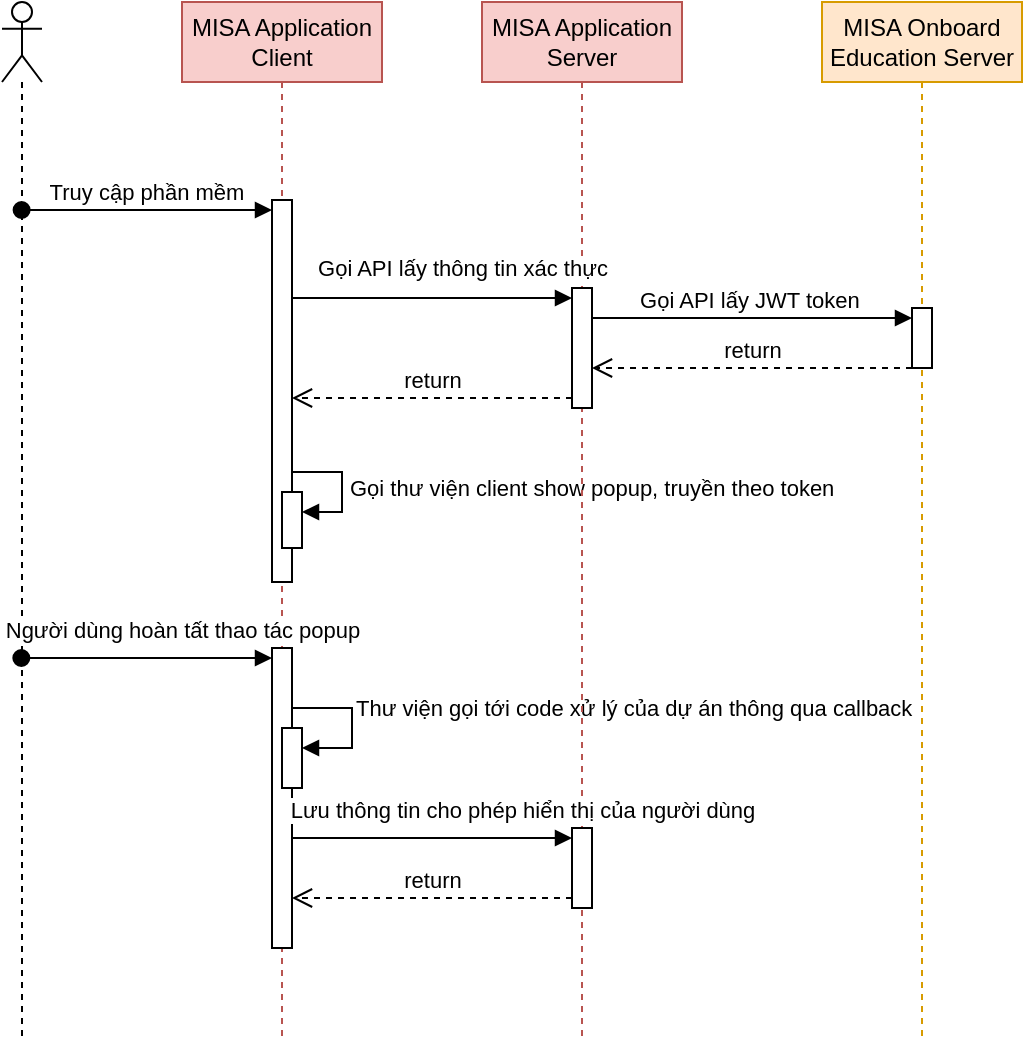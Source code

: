 <mxfile version="24.3.1" type="google" pages="7">
  <diagram id="x9kJtXKdXwtUCXEcqmHD" name="Page-2">
    <mxGraphModel dx="1195" dy="661" grid="1" gridSize="10" guides="1" tooltips="1" connect="1" arrows="1" fold="1" page="1" pageScale="1" pageWidth="1100" pageHeight="850" math="0" shadow="0">
      <root>
        <mxCell id="0" />
        <mxCell id="1" parent="0" />
        <mxCell id="JLV5MB_1Bd0-lvb7gUV_-2" value="" style="shape=umlLifeline;perimeter=lifelinePerimeter;whiteSpace=wrap;html=1;container=1;dropTarget=0;collapsible=0;recursiveResize=0;outlineConnect=0;portConstraint=eastwest;newEdgeStyle={&quot;curved&quot;:0,&quot;rounded&quot;:0};participant=umlActor;" parent="1" vertex="1">
          <mxGeometry x="30" y="40" width="20" height="520" as="geometry" />
        </mxCell>
        <mxCell id="JLV5MB_1Bd0-lvb7gUV_-3" value="MISA Onboard Education Server" style="shape=umlLifeline;perimeter=lifelinePerimeter;whiteSpace=wrap;html=1;container=1;dropTarget=0;collapsible=0;recursiveResize=0;outlineConnect=0;portConstraint=eastwest;newEdgeStyle={&quot;curved&quot;:0,&quot;rounded&quot;:0};fillColor=#ffe6cc;strokeColor=#d79b00;" parent="1" vertex="1">
          <mxGeometry x="440" y="40" width="100" height="520" as="geometry" />
        </mxCell>
        <mxCell id="JLV5MB_1Bd0-lvb7gUV_-13" value="" style="html=1;points=[[0,0,0,0,5],[0,1,0,0,-5],[1,0,0,0,5],[1,1,0,0,-5]];perimeter=orthogonalPerimeter;outlineConnect=0;targetShapes=umlLifeline;portConstraint=eastwest;newEdgeStyle={&quot;curved&quot;:0,&quot;rounded&quot;:0};" parent="JLV5MB_1Bd0-lvb7gUV_-3" vertex="1">
          <mxGeometry x="45" y="153" width="10" height="30" as="geometry" />
        </mxCell>
        <mxCell id="JLV5MB_1Bd0-lvb7gUV_-4" value="MISA Application Client" style="shape=umlLifeline;perimeter=lifelinePerimeter;whiteSpace=wrap;html=1;container=1;dropTarget=0;collapsible=0;recursiveResize=0;outlineConnect=0;portConstraint=eastwest;newEdgeStyle={&quot;curved&quot;:0,&quot;rounded&quot;:0};fillColor=#f8cecc;strokeColor=#b85450;" parent="1" vertex="1">
          <mxGeometry x="120" y="40" width="100" height="520" as="geometry" />
        </mxCell>
        <mxCell id="JLV5MB_1Bd0-lvb7gUV_-6" value="" style="html=1;points=[[0,0,0,0,5],[0,1,0,0,-5],[1,0,0,0,5],[1,1,0,0,-5]];perimeter=orthogonalPerimeter;outlineConnect=0;targetShapes=umlLifeline;portConstraint=eastwest;newEdgeStyle={&quot;curved&quot;:0,&quot;rounded&quot;:0};" parent="JLV5MB_1Bd0-lvb7gUV_-4" vertex="1">
          <mxGeometry x="45" y="99" width="10" height="191" as="geometry" />
        </mxCell>
        <mxCell id="Z1kwCYNKZRrMsURToInd-8" value="" style="html=1;points=[[0,0,0,0,5],[0,1,0,0,-5],[1,0,0,0,5],[1,1,0,0,-5]];perimeter=orthogonalPerimeter;outlineConnect=0;targetShapes=umlLifeline;portConstraint=eastwest;newEdgeStyle={&quot;curved&quot;:0,&quot;rounded&quot;:0};" parent="JLV5MB_1Bd0-lvb7gUV_-4" vertex="1">
          <mxGeometry x="50" y="245" width="10" height="28" as="geometry" />
        </mxCell>
        <mxCell id="Z1kwCYNKZRrMsURToInd-9" value="Gọi thư viện client show popup, truyền theo token&amp;nbsp;" style="html=1;align=left;spacingLeft=2;endArrow=block;rounded=0;edgeStyle=orthogonalEdgeStyle;curved=0;rounded=0;" parent="JLV5MB_1Bd0-lvb7gUV_-4" target="Z1kwCYNKZRrMsURToInd-8" edge="1">
          <mxGeometry relative="1" as="geometry">
            <mxPoint x="55" y="235.0" as="sourcePoint" />
            <Array as="points">
              <mxPoint x="80" y="235" />
              <mxPoint x="80" y="255" />
            </Array>
          </mxGeometry>
        </mxCell>
        <mxCell id="IJivtEon4_0dBNzwUoaQ-1" value="" style="html=1;points=[[0,0,0,0,5],[0,1,0,0,-5],[1,0,0,0,5],[1,1,0,0,-5]];perimeter=orthogonalPerimeter;outlineConnect=0;targetShapes=umlLifeline;portConstraint=eastwest;newEdgeStyle={&quot;curved&quot;:0,&quot;rounded&quot;:0};" parent="JLV5MB_1Bd0-lvb7gUV_-4" vertex="1">
          <mxGeometry x="45" y="323" width="10" height="150" as="geometry" />
        </mxCell>
        <mxCell id="GKNoWGSo45aI36miWevD-1" value="" style="html=1;points=[[0,0,0,0,5],[0,1,0,0,-5],[1,0,0,0,5],[1,1,0,0,-5]];perimeter=orthogonalPerimeter;outlineConnect=0;targetShapes=umlLifeline;portConstraint=eastwest;newEdgeStyle={&quot;curved&quot;:0,&quot;rounded&quot;:0};" parent="JLV5MB_1Bd0-lvb7gUV_-4" vertex="1">
          <mxGeometry x="50" y="363" width="10" height="30" as="geometry" />
        </mxCell>
        <mxCell id="GKNoWGSo45aI36miWevD-2" value="Thư viện gọi tới code xử lý của dự án thông qua callback" style="html=1;align=left;spacingLeft=2;endArrow=block;rounded=0;edgeStyle=orthogonalEdgeStyle;curved=0;rounded=0;" parent="JLV5MB_1Bd0-lvb7gUV_-4" target="GKNoWGSo45aI36miWevD-1" edge="1">
          <mxGeometry relative="1" as="geometry">
            <mxPoint x="55" y="333" as="sourcePoint" />
            <Array as="points">
              <mxPoint x="55" y="353" />
              <mxPoint x="85" y="353" />
              <mxPoint x="85" y="373" />
            </Array>
          </mxGeometry>
        </mxCell>
        <mxCell id="JLV5MB_1Bd0-lvb7gUV_-5" value="MISA Application&lt;div&gt;Server&lt;/div&gt;" style="shape=umlLifeline;perimeter=lifelinePerimeter;whiteSpace=wrap;html=1;container=1;dropTarget=0;collapsible=0;recursiveResize=0;outlineConnect=0;portConstraint=eastwest;newEdgeStyle={&quot;curved&quot;:0,&quot;rounded&quot;:0};fillColor=#f8cecc;strokeColor=#b85450;" parent="1" vertex="1">
          <mxGeometry x="270" y="40" width="100" height="520" as="geometry" />
        </mxCell>
        <mxCell id="JLV5MB_1Bd0-lvb7gUV_-8" value="" style="html=1;points=[[0,0,0,0,5],[0,1,0,0,-5],[1,0,0,0,5],[1,1,0,0,-5]];perimeter=orthogonalPerimeter;outlineConnect=0;targetShapes=umlLifeline;portConstraint=eastwest;newEdgeStyle={&quot;curved&quot;:0,&quot;rounded&quot;:0};" parent="JLV5MB_1Bd0-lvb7gUV_-5" vertex="1">
          <mxGeometry x="45" y="143" width="10" height="60" as="geometry" />
        </mxCell>
        <mxCell id="GKNoWGSo45aI36miWevD-3" value="" style="html=1;points=[[0,0,0,0,5],[0,1,0,0,-5],[1,0,0,0,5],[1,1,0,0,-5]];perimeter=orthogonalPerimeter;outlineConnect=0;targetShapes=umlLifeline;portConstraint=eastwest;newEdgeStyle={&quot;curved&quot;:0,&quot;rounded&quot;:0};" parent="JLV5MB_1Bd0-lvb7gUV_-5" vertex="1">
          <mxGeometry x="45" y="413" width="10" height="40" as="geometry" />
        </mxCell>
        <mxCell id="GKNoWGSo45aI36miWevD-4" value="Lưu thông tin cho phép hiển thị của người dùng" style="html=1;verticalAlign=bottom;endArrow=block;curved=0;rounded=0;entryX=0;entryY=0;entryDx=0;entryDy=5;" parent="JLV5MB_1Bd0-lvb7gUV_-5" target="GKNoWGSo45aI36miWevD-3" edge="1">
          <mxGeometry x="0.643" y="5" relative="1" as="geometry">
            <mxPoint x="-95" y="418" as="sourcePoint" />
            <mxPoint as="offset" />
          </mxGeometry>
        </mxCell>
        <mxCell id="GKNoWGSo45aI36miWevD-5" value="return" style="html=1;verticalAlign=bottom;endArrow=open;dashed=1;endSize=8;curved=0;rounded=0;exitX=0;exitY=1;exitDx=0;exitDy=-5;" parent="JLV5MB_1Bd0-lvb7gUV_-5" source="GKNoWGSo45aI36miWevD-3" edge="1">
          <mxGeometry relative="1" as="geometry">
            <mxPoint x="-95" y="448" as="targetPoint" />
          </mxGeometry>
        </mxCell>
        <mxCell id="JLV5MB_1Bd0-lvb7gUV_-7" value="Truy cập phần mềm" style="html=1;verticalAlign=bottom;startArrow=oval;endArrow=block;startSize=8;curved=0;rounded=0;entryX=0;entryY=0;entryDx=0;entryDy=5;" parent="1" target="JLV5MB_1Bd0-lvb7gUV_-6" edge="1">
          <mxGeometry relative="1" as="geometry">
            <mxPoint x="39.81" y="144.0" as="sourcePoint" />
          </mxGeometry>
        </mxCell>
        <mxCell id="JLV5MB_1Bd0-lvb7gUV_-9" value="Gọi API lấy thông tin xác thực" style="html=1;verticalAlign=bottom;endArrow=block;curved=0;rounded=0;entryX=0;entryY=0;entryDx=0;entryDy=5;" parent="1" target="JLV5MB_1Bd0-lvb7gUV_-8" edge="1">
          <mxGeometry x="0.214" y="6" relative="1" as="geometry">
            <mxPoint x="175" y="188" as="sourcePoint" />
            <mxPoint as="offset" />
          </mxGeometry>
        </mxCell>
        <mxCell id="JLV5MB_1Bd0-lvb7gUV_-15" value="return" style="html=1;verticalAlign=bottom;endArrow=open;dashed=1;endSize=8;curved=0;rounded=0;" parent="1" source="JLV5MB_1Bd0-lvb7gUV_-13" target="JLV5MB_1Bd0-lvb7gUV_-8" edge="1">
          <mxGeometry relative="1" as="geometry">
            <mxPoint x="395" y="268" as="targetPoint" />
            <Array as="points">
              <mxPoint x="390" y="223" />
            </Array>
          </mxGeometry>
        </mxCell>
        <mxCell id="JLV5MB_1Bd0-lvb7gUV_-10" value="return" style="html=1;verticalAlign=bottom;endArrow=open;dashed=1;endSize=8;curved=0;rounded=0;exitX=0;exitY=1;exitDx=0;exitDy=-5;" parent="1" source="JLV5MB_1Bd0-lvb7gUV_-8" edge="1">
          <mxGeometry relative="1" as="geometry">
            <mxPoint x="175" y="238" as="targetPoint" />
          </mxGeometry>
        </mxCell>
        <mxCell id="JLV5MB_1Bd0-lvb7gUV_-14" value="Gọi API lấy JWT token&amp;nbsp;" style="html=1;verticalAlign=bottom;endArrow=block;curved=0;rounded=0;entryX=0;entryY=0;entryDx=0;entryDy=5;" parent="1" source="JLV5MB_1Bd0-lvb7gUV_-8" target="JLV5MB_1Bd0-lvb7gUV_-13" edge="1">
          <mxGeometry relative="1" as="geometry">
            <mxPoint x="345" y="198" as="sourcePoint" />
          </mxGeometry>
        </mxCell>
        <mxCell id="IJivtEon4_0dBNzwUoaQ-2" value="Người dùng hoàn tất thao tác popup" style="html=1;verticalAlign=bottom;startArrow=oval;endArrow=block;startSize=8;curved=0;rounded=0;entryX=0;entryY=0;entryDx=0;entryDy=5;" parent="1" target="IJivtEon4_0dBNzwUoaQ-1" edge="1">
          <mxGeometry x="0.28" y="5" relative="1" as="geometry">
            <mxPoint x="39.667" y="368.0" as="sourcePoint" />
            <mxPoint as="offset" />
          </mxGeometry>
        </mxCell>
      </root>
    </mxGraphModel>
  </diagram>
  <diagram id="UiGvT8qpwtDBxa1pvIfX" name="Page-9">
    <mxGraphModel dx="1434" dy="793" grid="1" gridSize="10" guides="1" tooltips="1" connect="1" arrows="1" fold="1" page="1" pageScale="1" pageWidth="1100" pageHeight="850" math="0" shadow="0">
      <root>
        <mxCell id="0" />
        <mxCell id="1" parent="0" />
        <mxCell id="L3jYcdDt8ELKdJV2_WZA-1" value="" style="shape=umlLifeline;perimeter=lifelinePerimeter;whiteSpace=wrap;html=1;container=1;dropTarget=0;collapsible=0;recursiveResize=0;outlineConnect=0;portConstraint=eastwest;newEdgeStyle={&quot;curved&quot;:0,&quot;rounded&quot;:0};participant=umlActor;" parent="1" vertex="1">
          <mxGeometry x="84" y="40" width="20" height="640" as="geometry" />
        </mxCell>
        <mxCell id="L3jYcdDt8ELKdJV2_WZA-2" value="MISA Onboard Education Server" style="shape=umlLifeline;perimeter=lifelinePerimeter;whiteSpace=wrap;html=1;container=1;dropTarget=0;collapsible=0;recursiveResize=0;outlineConnect=0;portConstraint=eastwest;newEdgeStyle={&quot;curved&quot;:0,&quot;rounded&quot;:0};fillColor=#ffe6cc;strokeColor=#d79b00;" parent="1" vertex="1">
          <mxGeometry x="494" y="40" width="100" height="640" as="geometry" />
        </mxCell>
        <mxCell id="L3jYcdDt8ELKdJV2_WZA-3" value="" style="html=1;points=[[0,0,0,0,5],[0,1,0,0,-5],[1,0,0,0,5],[1,1,0,0,-5]];perimeter=orthogonalPerimeter;outlineConnect=0;targetShapes=umlLifeline;portConstraint=eastwest;newEdgeStyle={&quot;curved&quot;:0,&quot;rounded&quot;:0};" parent="L3jYcdDt8ELKdJV2_WZA-2" vertex="1">
          <mxGeometry x="45" y="273" width="10" height="30" as="geometry" />
        </mxCell>
        <mxCell id="L3jYcdDt8ELKdJV2_WZA-4" value="MISA Application Client" style="shape=umlLifeline;perimeter=lifelinePerimeter;whiteSpace=wrap;html=1;container=1;dropTarget=0;collapsible=0;recursiveResize=0;outlineConnect=0;portConstraint=eastwest;newEdgeStyle={&quot;curved&quot;:0,&quot;rounded&quot;:0};fillColor=#f8cecc;strokeColor=#b85450;" parent="1" vertex="1">
          <mxGeometry x="174" y="40" width="100" height="640" as="geometry" />
        </mxCell>
        <mxCell id="L3jYcdDt8ELKdJV2_WZA-5" value="" style="html=1;points=[[0,0,0,0,5],[0,1,0,0,-5],[1,0,0,0,5],[1,1,0,0,-5]];perimeter=orthogonalPerimeter;outlineConnect=0;targetShapes=umlLifeline;portConstraint=eastwest;newEdgeStyle={&quot;curved&quot;:0,&quot;rounded&quot;:0};" parent="L3jYcdDt8ELKdJV2_WZA-4" vertex="1">
          <mxGeometry x="45" y="99" width="10" height="311" as="geometry" />
        </mxCell>
        <mxCell id="L3jYcdDt8ELKdJV2_WZA-6" value="" style="html=1;points=[[0,0,0,0,5],[0,1,0,0,-5],[1,0,0,0,5],[1,1,0,0,-5]];perimeter=orthogonalPerimeter;outlineConnect=0;targetShapes=umlLifeline;portConstraint=eastwest;newEdgeStyle={&quot;curved&quot;:0,&quot;rounded&quot;:0};" parent="L3jYcdDt8ELKdJV2_WZA-4" vertex="1">
          <mxGeometry x="50" y="365" width="10" height="28" as="geometry" />
        </mxCell>
        <mxCell id="L3jYcdDt8ELKdJV2_WZA-7" value="Gọi thư viện client show popup, truyền theo token&amp;nbsp;" style="html=1;align=left;spacingLeft=2;endArrow=block;rounded=0;edgeStyle=orthogonalEdgeStyle;curved=0;rounded=0;" parent="L3jYcdDt8ELKdJV2_WZA-4" target="L3jYcdDt8ELKdJV2_WZA-6" edge="1">
          <mxGeometry relative="1" as="geometry">
            <mxPoint x="55" y="355.0" as="sourcePoint" />
            <Array as="points">
              <mxPoint x="80" y="355" />
              <mxPoint x="80" y="375" />
            </Array>
          </mxGeometry>
        </mxCell>
        <mxCell id="L3jYcdDt8ELKdJV2_WZA-8" value="" style="html=1;points=[[0,0,0,0,5],[0,1,0,0,-5],[1,0,0,0,5],[1,1,0,0,-5]];perimeter=orthogonalPerimeter;outlineConnect=0;targetShapes=umlLifeline;portConstraint=eastwest;newEdgeStyle={&quot;curved&quot;:0,&quot;rounded&quot;:0};" parent="L3jYcdDt8ELKdJV2_WZA-4" vertex="1">
          <mxGeometry x="45" y="450" width="10" height="150" as="geometry" />
        </mxCell>
        <mxCell id="L3jYcdDt8ELKdJV2_WZA-9" value="" style="html=1;points=[[0,0,0,0,5],[0,1,0,0,-5],[1,0,0,0,5],[1,1,0,0,-5]];perimeter=orthogonalPerimeter;outlineConnect=0;targetShapes=umlLifeline;portConstraint=eastwest;newEdgeStyle={&quot;curved&quot;:0,&quot;rounded&quot;:0};" parent="L3jYcdDt8ELKdJV2_WZA-4" vertex="1">
          <mxGeometry x="50" y="490" width="10" height="30" as="geometry" />
        </mxCell>
        <mxCell id="L3jYcdDt8ELKdJV2_WZA-10" value="Thư viện gọi tới code xử lý của dự án thông qua callback" style="html=1;align=left;spacingLeft=2;endArrow=block;rounded=0;edgeStyle=orthogonalEdgeStyle;curved=0;rounded=0;" parent="L3jYcdDt8ELKdJV2_WZA-4" target="L3jYcdDt8ELKdJV2_WZA-9" edge="1">
          <mxGeometry relative="1" as="geometry">
            <mxPoint x="55" y="460" as="sourcePoint" />
            <Array as="points">
              <mxPoint x="55" y="480" />
              <mxPoint x="85" y="480" />
              <mxPoint x="85" y="500" />
            </Array>
          </mxGeometry>
        </mxCell>
        <mxCell id="L3jYcdDt8ELKdJV2_WZA-11" value="MISA Application&lt;div&gt;Server&lt;/div&gt;" style="shape=umlLifeline;perimeter=lifelinePerimeter;whiteSpace=wrap;html=1;container=1;dropTarget=0;collapsible=0;recursiveResize=0;outlineConnect=0;portConstraint=eastwest;newEdgeStyle={&quot;curved&quot;:0,&quot;rounded&quot;:0};fillColor=#f8cecc;strokeColor=#b85450;" parent="1" vertex="1">
          <mxGeometry x="324" y="40" width="100" height="640" as="geometry" />
        </mxCell>
        <mxCell id="L3jYcdDt8ELKdJV2_WZA-12" value="" style="html=1;points=[[0,0,0,0,5],[0,1,0,0,-5],[1,0,0,0,5],[1,1,0,0,-5]];perimeter=orthogonalPerimeter;outlineConnect=0;targetShapes=umlLifeline;portConstraint=eastwest;newEdgeStyle={&quot;curved&quot;:0,&quot;rounded&quot;:0};" parent="L3jYcdDt8ELKdJV2_WZA-11" vertex="1">
          <mxGeometry x="45" y="263" width="10" height="60" as="geometry" />
        </mxCell>
        <mxCell id="L3jYcdDt8ELKdJV2_WZA-13" value="" style="html=1;points=[[0,0,0,0,5],[0,1,0,0,-5],[1,0,0,0,5],[1,1,0,0,-5]];perimeter=orthogonalPerimeter;outlineConnect=0;targetShapes=umlLifeline;portConstraint=eastwest;newEdgeStyle={&quot;curved&quot;:0,&quot;rounded&quot;:0};" parent="L3jYcdDt8ELKdJV2_WZA-11" vertex="1">
          <mxGeometry x="45" y="140" width="10" height="45" as="geometry" />
        </mxCell>
        <mxCell id="L3jYcdDt8ELKdJV2_WZA-14" value="" style="html=1;points=[[0,0,0,0,5],[0,1,0,0,-5],[1,0,0,0,5],[1,1,0,0,-5]];perimeter=orthogonalPerimeter;outlineConnect=0;targetShapes=umlLifeline;portConstraint=eastwest;newEdgeStyle={&quot;curved&quot;:0,&quot;rounded&quot;:0};" parent="L3jYcdDt8ELKdJV2_WZA-11" vertex="1">
          <mxGeometry x="45" y="540" width="10" height="40" as="geometry" />
        </mxCell>
        <mxCell id="L3jYcdDt8ELKdJV2_WZA-15" value="Lưu thông tin cho phép hiển thị của người dùng" style="html=1;verticalAlign=bottom;endArrow=block;curved=0;rounded=0;entryX=0;entryY=0;entryDx=0;entryDy=5;" parent="L3jYcdDt8ELKdJV2_WZA-11" target="L3jYcdDt8ELKdJV2_WZA-14" edge="1">
          <mxGeometry x="0.643" y="5" relative="1" as="geometry">
            <mxPoint x="-95" y="545" as="sourcePoint" />
            <mxPoint as="offset" />
          </mxGeometry>
        </mxCell>
        <mxCell id="L3jYcdDt8ELKdJV2_WZA-16" value="return" style="html=1;verticalAlign=bottom;endArrow=open;dashed=1;endSize=8;curved=0;rounded=0;exitX=0;exitY=1;exitDx=0;exitDy=-5;" parent="L3jYcdDt8ELKdJV2_WZA-11" source="L3jYcdDt8ELKdJV2_WZA-14" edge="1">
          <mxGeometry relative="1" as="geometry">
            <mxPoint x="-95" y="575" as="targetPoint" />
          </mxGeometry>
        </mxCell>
        <mxCell id="L3jYcdDt8ELKdJV2_WZA-17" value="Truy cập phần mềm" style="html=1;verticalAlign=bottom;startArrow=oval;endArrow=block;startSize=8;curved=0;rounded=0;entryX=0;entryY=0;entryDx=0;entryDy=5;" parent="1" target="L3jYcdDt8ELKdJV2_WZA-5" edge="1">
          <mxGeometry relative="1" as="geometry">
            <mxPoint x="93.81" y="144.0" as="sourcePoint" />
          </mxGeometry>
        </mxCell>
        <mxCell id="L3jYcdDt8ELKdJV2_WZA-18" value="Gọi API lấy thông tin xác thực" style="html=1;verticalAlign=bottom;endArrow=block;curved=0;rounded=0;entryX=0;entryY=0;entryDx=0;entryDy=5;" parent="1" target="L3jYcdDt8ELKdJV2_WZA-12" edge="1">
          <mxGeometry x="0.214" y="6" relative="1" as="geometry">
            <mxPoint x="229" y="308" as="sourcePoint" />
            <mxPoint as="offset" />
          </mxGeometry>
        </mxCell>
        <mxCell id="L3jYcdDt8ELKdJV2_WZA-19" value="return" style="html=1;verticalAlign=bottom;endArrow=open;dashed=1;endSize=8;curved=0;rounded=0;" parent="1" source="L3jYcdDt8ELKdJV2_WZA-3" target="L3jYcdDt8ELKdJV2_WZA-12" edge="1">
          <mxGeometry relative="1" as="geometry">
            <mxPoint x="449" y="388" as="targetPoint" />
            <Array as="points">
              <mxPoint x="444" y="343" />
            </Array>
          </mxGeometry>
        </mxCell>
        <mxCell id="L3jYcdDt8ELKdJV2_WZA-20" value="return" style="html=1;verticalAlign=bottom;endArrow=open;dashed=1;endSize=8;curved=0;rounded=0;exitX=0;exitY=1;exitDx=0;exitDy=-5;" parent="1" source="L3jYcdDt8ELKdJV2_WZA-12" edge="1">
          <mxGeometry relative="1" as="geometry">
            <mxPoint x="229" y="358" as="targetPoint" />
          </mxGeometry>
        </mxCell>
        <mxCell id="L3jYcdDt8ELKdJV2_WZA-21" value="Gọi API lấy JWT token&amp;nbsp;" style="html=1;verticalAlign=bottom;endArrow=block;curved=0;rounded=0;entryX=0;entryY=0;entryDx=0;entryDy=5;" parent="1" source="L3jYcdDt8ELKdJV2_WZA-12" target="L3jYcdDt8ELKdJV2_WZA-3" edge="1">
          <mxGeometry relative="1" as="geometry">
            <mxPoint x="399" y="318" as="sourcePoint" />
          </mxGeometry>
        </mxCell>
        <mxCell id="L3jYcdDt8ELKdJV2_WZA-22" value="Lấy thông tin cho phép hiển thị popup hiện tại của người dùng" style="html=1;verticalAlign=bottom;endArrow=block;curved=0;rounded=0;align=left;" parent="1" source="L3jYcdDt8ELKdJV2_WZA-5" target="L3jYcdDt8ELKdJV2_WZA-13" edge="1">
          <mxGeometry x="-0.786" relative="1" as="geometry">
            <mxPoint x="229.0" y="180" as="sourcePoint" />
            <mxPoint x="369" y="180" as="targetPoint" />
            <mxPoint as="offset" />
            <Array as="points">
              <mxPoint x="294" y="180" />
            </Array>
          </mxGeometry>
        </mxCell>
        <mxCell id="L3jYcdDt8ELKdJV2_WZA-23" value="return" style="html=1;verticalAlign=bottom;endArrow=open;dashed=1;endSize=8;curved=0;rounded=0;" parent="1" source="L3jYcdDt8ELKdJV2_WZA-13" target="L3jYcdDt8ELKdJV2_WZA-5" edge="1">
          <mxGeometry relative="1" as="geometry">
            <mxPoint x="244" y="225" as="targetPoint" />
            <mxPoint x="534" y="319.0" as="sourcePoint" />
            <Array as="points">
              <mxPoint x="334" y="225" />
            </Array>
          </mxGeometry>
        </mxCell>
        <mxCell id="L3jYcdDt8ELKdJV2_WZA-24" value="Người dùng hoàn tất thao tác popup" style="html=1;verticalAlign=bottom;startArrow=oval;endArrow=block;startSize=8;curved=0;rounded=0;entryX=0;entryY=0;entryDx=0;entryDy=5;" parent="1" source="L3jYcdDt8ELKdJV2_WZA-1" target="L3jYcdDt8ELKdJV2_WZA-8" edge="1">
          <mxGeometry x="0.28" y="5" relative="1" as="geometry">
            <mxPoint x="149" y="495" as="sourcePoint" />
            <mxPoint as="offset" />
          </mxGeometry>
        </mxCell>
        <mxCell id="9YjE4lC87IoVluue9pGN-1" value="alt" style="shape=umlFrame;whiteSpace=wrap;html=1;pointerEvents=0;" parent="1" vertex="1">
          <mxGeometry x="64" y="250" width="580" height="400" as="geometry" />
        </mxCell>
        <mxCell id="T41vHUPPAjkTlvLR81D1-1" value="[Người dùng cho phép popup hiển thị lại]" style="text;html=1;align=left;verticalAlign=middle;resizable=0;points=[];autosize=1;strokeColor=none;fillColor=none;labelBackgroundColor=default;" parent="1" vertex="1">
          <mxGeometry x="129" y="250" width="240" height="30" as="geometry" />
        </mxCell>
      </root>
    </mxGraphModel>
  </diagram>
  <diagram id="tQRPG5D1qE1P_wtRT54u" name="Page-3">
    <mxGraphModel dx="1434" dy="793" grid="1" gridSize="10" guides="1" tooltips="1" connect="1" arrows="1" fold="1" page="1" pageScale="1" pageWidth="1100" pageHeight="850" math="0" shadow="0">
      <root>
        <mxCell id="0" />
        <mxCell id="1" parent="0" />
        <mxCell id="GkJlPDbmAL1OhKkmW-kD-2" value="" style="shape=umlLifeline;perimeter=lifelinePerimeter;whiteSpace=wrap;html=1;container=1;dropTarget=0;collapsible=0;recursiveResize=0;outlineConnect=0;portConstraint=eastwest;newEdgeStyle={&quot;curved&quot;:0,&quot;rounded&quot;:0};participant=umlActor;" parent="1" vertex="1">
          <mxGeometry x="30" y="40" width="20" height="360" as="geometry" />
        </mxCell>
        <mxCell id="GkJlPDbmAL1OhKkmW-kD-3" value="MISA Education Portal" style="shape=umlLifeline;perimeter=lifelinePerimeter;whiteSpace=wrap;html=1;container=1;dropTarget=0;collapsible=0;recursiveResize=0;outlineConnect=0;portConstraint=eastwest;newEdgeStyle={&quot;curved&quot;:0,&quot;rounded&quot;:0};fillColor=#ffe6cc;strokeColor=#d79b00;" parent="1" vertex="1">
          <mxGeometry x="425" y="40" width="100" height="360" as="geometry" />
        </mxCell>
        <mxCell id="GkJlPDbmAL1OhKkmW-kD-4" value="" style="html=1;points=[[0,0,0,0,5],[0,1,0,0,-5],[1,0,0,0,5],[1,1,0,0,-5]];perimeter=orthogonalPerimeter;outlineConnect=0;targetShapes=umlLifeline;portConstraint=eastwest;newEdgeStyle={&quot;curved&quot;:0,&quot;rounded&quot;:0};" parent="GkJlPDbmAL1OhKkmW-kD-3" vertex="1">
          <mxGeometry x="45" y="100" width="10" height="150" as="geometry" />
        </mxCell>
        <mxCell id="AYe8SgDpaqFlVBR-bnJm-4" value="" style="html=1;points=[[0,0,0,0,5],[0,1,0,0,-5],[1,0,0,0,5],[1,1,0,0,-5]];perimeter=orthogonalPerimeter;outlineConnect=0;targetShapes=umlLifeline;portConstraint=eastwest;newEdgeStyle={&quot;curved&quot;:0,&quot;rounded&quot;:0};" parent="GkJlPDbmAL1OhKkmW-kD-3" vertex="1">
          <mxGeometry x="50" y="130" width="10" height="30" as="geometry" />
        </mxCell>
        <mxCell id="GkJlPDbmAL1OhKkmW-kD-9" value="MISA Application Client" style="shape=umlLifeline;perimeter=lifelinePerimeter;whiteSpace=wrap;html=1;container=1;dropTarget=0;collapsible=0;recursiveResize=0;outlineConnect=0;portConstraint=eastwest;newEdgeStyle={&quot;curved&quot;:0,&quot;rounded&quot;:0};fillColor=#f8cecc;strokeColor=#b85450;" parent="1" vertex="1">
          <mxGeometry x="120" y="40" width="100" height="360" as="geometry" />
        </mxCell>
        <mxCell id="GkJlPDbmAL1OhKkmW-kD-10" value="" style="html=1;points=[[0,0,0,0,5],[0,1,0,0,-5],[1,0,0,0,5],[1,1,0,0,-5]];perimeter=orthogonalPerimeter;outlineConnect=0;targetShapes=umlLifeline;portConstraint=eastwest;newEdgeStyle={&quot;curved&quot;:0,&quot;rounded&quot;:0};" parent="GkJlPDbmAL1OhKkmW-kD-9" vertex="1">
          <mxGeometry x="45" y="70" width="10" height="270" as="geometry" />
        </mxCell>
        <mxCell id="GkJlPDbmAL1OhKkmW-kD-17" value="Chọn không hiển thị lại" style="html=1;verticalAlign=bottom;startArrow=oval;endArrow=block;startSize=8;curved=0;rounded=0;entryX=0;entryY=0;entryDx=0;entryDy=5;" parent="1" source="GkJlPDbmAL1OhKkmW-kD-2" target="GkJlPDbmAL1OhKkmW-kD-10" edge="1">
          <mxGeometry relative="1" as="geometry">
            <mxPoint x="95" y="115" as="sourcePoint" />
          </mxGeometry>
        </mxCell>
        <mxCell id="GkJlPDbmAL1OhKkmW-kD-19" value="return" style="html=1;verticalAlign=bottom;endArrow=open;dashed=1;endSize=8;curved=0;rounded=0;" parent="1" source="GkJlPDbmAL1OhKkmW-kD-4" target="GkJlPDbmAL1OhKkmW-kD-10" edge="1">
          <mxGeometry relative="1" as="geometry">
            <mxPoint x="180" y="240" as="targetPoint" />
            <Array as="points">
              <mxPoint x="390" y="290" />
            </Array>
            <mxPoint x="475" y="240" as="sourcePoint" />
          </mxGeometry>
        </mxCell>
        <mxCell id="GkJlPDbmAL1OhKkmW-kD-21" value="CRM MISA" style="shape=umlLifeline;perimeter=lifelinePerimeter;whiteSpace=wrap;html=1;container=1;dropTarget=0;collapsible=0;recursiveResize=0;outlineConnect=0;portConstraint=eastwest;newEdgeStyle={&quot;curved&quot;:0,&quot;rounded&quot;:0};fillColor=#dae8fc;strokeColor=#6c8ebf;" parent="1" vertex="1">
          <mxGeometry x="720" y="40" width="100" height="360" as="geometry" />
        </mxCell>
        <mxCell id="AYe8SgDpaqFlVBR-bnJm-1" value="" style="html=1;points=[[0,0,0,0,5],[0,1,0,0,-5],[1,0,0,0,5],[1,1,0,0,-5]];perimeter=orthogonalPerimeter;outlineConnect=0;targetShapes=umlLifeline;portConstraint=eastwest;newEdgeStyle={&quot;curved&quot;:0,&quot;rounded&quot;:0};" parent="GkJlPDbmAL1OhKkmW-kD-21" vertex="1">
          <mxGeometry x="45" y="174" width="10" height="60" as="geometry" />
        </mxCell>
        <mxCell id="GkJlPDbmAL1OhKkmW-kD-24" value="" style="html=1;points=[[0,0,0,0,5],[0,1,0,0,-5],[1,0,0,0,5],[1,1,0,0,-5]];perimeter=orthogonalPerimeter;outlineConnect=0;targetShapes=umlLifeline;portConstraint=eastwest;newEdgeStyle={&quot;curved&quot;:0,&quot;rounded&quot;:0};" parent="1" vertex="1">
          <mxGeometry x="170" y="339" width="10" height="30" as="geometry" />
        </mxCell>
        <mxCell id="GkJlPDbmAL1OhKkmW-kD-25" value="Thư viện lưu thông tin cho phép hiện popup vào browser cache" style="html=1;align=left;spacingLeft=2;endArrow=block;rounded=0;edgeStyle=orthogonalEdgeStyle;curved=0;rounded=0;" parent="1" target="GkJlPDbmAL1OhKkmW-kD-24" edge="1">
          <mxGeometry relative="1" as="geometry">
            <mxPoint x="175" y="329.029" as="sourcePoint" />
            <Array as="points">
              <mxPoint x="200" y="329" />
              <mxPoint x="200" y="349" />
            </Array>
          </mxGeometry>
        </mxCell>
        <mxCell id="GkJlPDbmAL1OhKkmW-kD-5" value="Gọi API cập nhật thông tin đào tạo của người dùng" style="html=1;verticalAlign=bottom;endArrow=block;curved=0;rounded=0;" parent="1" source="GkJlPDbmAL1OhKkmW-kD-10" target="GkJlPDbmAL1OhKkmW-kD-4" edge="1">
          <mxGeometry relative="1" as="geometry">
            <mxPoint x="330" y="145" as="sourcePoint" />
            <Array as="points">
              <mxPoint x="340" y="140" />
            </Array>
            <mxPoint as="offset" />
          </mxGeometry>
        </mxCell>
        <mxCell id="AYe8SgDpaqFlVBR-bnJm-2" value="Gửi dữ liệu sinh thẻ đào tạo" style="html=1;verticalAlign=bottom;endArrow=block;curved=0;rounded=0;entryX=0;entryY=0;entryDx=0;entryDy=5;" parent="1" target="AYe8SgDpaqFlVBR-bnJm-1" edge="1">
          <mxGeometry relative="1" as="geometry">
            <mxPoint x="480" y="219" as="sourcePoint" />
          </mxGeometry>
        </mxCell>
        <mxCell id="AYe8SgDpaqFlVBR-bnJm-3" value="return" style="html=1;verticalAlign=bottom;endArrow=open;dashed=1;endSize=8;curved=0;rounded=0;exitX=0;exitY=1;exitDx=0;exitDy=-5;" parent="1" source="AYe8SgDpaqFlVBR-bnJm-1" target="GkJlPDbmAL1OhKkmW-kD-4" edge="1">
          <mxGeometry relative="1" as="geometry">
            <mxPoint x="480" y="269" as="targetPoint" />
          </mxGeometry>
        </mxCell>
      </root>
    </mxGraphModel>
  </diagram>
  <diagram id="IuafWlP6lVhvJhwXH2A9" name="Page-4">
    <mxGraphModel dx="1434" dy="793" grid="1" gridSize="10" guides="1" tooltips="1" connect="1" arrows="1" fold="1" page="1" pageScale="1" pageWidth="1100" pageHeight="850" math="0" shadow="0">
      <root>
        <mxCell id="0" />
        <mxCell id="1" parent="0" />
        <mxCell id="0rgQDWKSh9yMLHphNXcp-17" value="" style="shape=umlLifeline;perimeter=lifelinePerimeter;whiteSpace=wrap;html=1;container=1;dropTarget=0;collapsible=0;recursiveResize=0;outlineConnect=0;portConstraint=eastwest;newEdgeStyle={&quot;curved&quot;:0,&quot;rounded&quot;:0};participant=umlActor;" parent="1" vertex="1">
          <mxGeometry x="40" y="50" width="20" height="360" as="geometry" />
        </mxCell>
        <mxCell id="0rgQDWKSh9yMLHphNXcp-18" value="MISA Education Portal" style="shape=umlLifeline;perimeter=lifelinePerimeter;whiteSpace=wrap;html=1;container=1;dropTarget=0;collapsible=0;recursiveResize=0;outlineConnect=0;portConstraint=eastwest;newEdgeStyle={&quot;curved&quot;:0,&quot;rounded&quot;:0};fillColor=#ffe6cc;strokeColor=#d79b00;" parent="1" vertex="1">
          <mxGeometry x="435" y="50" width="100" height="360" as="geometry" />
        </mxCell>
        <mxCell id="0rgQDWKSh9yMLHphNXcp-19" value="" style="html=1;points=[[0,0,0,0,5],[0,1,0,0,-5],[1,0,0,0,5],[1,1,0,0,-5]];perimeter=orthogonalPerimeter;outlineConnect=0;targetShapes=umlLifeline;portConstraint=eastwest;newEdgeStyle={&quot;curved&quot;:0,&quot;rounded&quot;:0};" parent="0rgQDWKSh9yMLHphNXcp-18" vertex="1">
          <mxGeometry x="45" y="100" width="10" height="150" as="geometry" />
        </mxCell>
        <mxCell id="0rgQDWKSh9yMLHphNXcp-22" value="MISA Application Client" style="shape=umlLifeline;perimeter=lifelinePerimeter;whiteSpace=wrap;html=1;container=1;dropTarget=0;collapsible=0;recursiveResize=0;outlineConnect=0;portConstraint=eastwest;newEdgeStyle={&quot;curved&quot;:0,&quot;rounded&quot;:0};fillColor=#f8cecc;strokeColor=#b85450;" parent="1" vertex="1">
          <mxGeometry x="130" y="50" width="100" height="360" as="geometry" />
        </mxCell>
        <mxCell id="0rgQDWKSh9yMLHphNXcp-23" value="" style="html=1;points=[[0,0,0,0,5],[0,1,0,0,-5],[1,0,0,0,5],[1,1,0,0,-5]];perimeter=orthogonalPerimeter;outlineConnect=0;targetShapes=umlLifeline;portConstraint=eastwest;newEdgeStyle={&quot;curved&quot;:0,&quot;rounded&quot;:0};" parent="0rgQDWKSh9yMLHphNXcp-22" vertex="1">
          <mxGeometry x="45" y="70" width="10" height="270" as="geometry" />
        </mxCell>
        <mxCell id="0rgQDWKSh9yMLHphNXcp-24" value="Chọn đã biết sử dụng phần mềm" style="html=1;verticalAlign=bottom;startArrow=oval;endArrow=block;startSize=8;curved=0;rounded=0;entryX=0;entryY=0;entryDx=0;entryDy=5;" parent="1" source="0rgQDWKSh9yMLHphNXcp-17" target="0rgQDWKSh9yMLHphNXcp-23" edge="1">
          <mxGeometry x="0.282" y="5" relative="1" as="geometry">
            <mxPoint x="105" y="125" as="sourcePoint" />
            <mxPoint as="offset" />
          </mxGeometry>
        </mxCell>
        <mxCell id="0rgQDWKSh9yMLHphNXcp-25" value="return" style="html=1;verticalAlign=bottom;endArrow=open;dashed=1;endSize=8;curved=0;rounded=0;" parent="1" source="0rgQDWKSh9yMLHphNXcp-19" target="0rgQDWKSh9yMLHphNXcp-23" edge="1">
          <mxGeometry relative="1" as="geometry">
            <mxPoint x="190" y="250" as="targetPoint" />
            <Array as="points">
              <mxPoint x="400" y="300" />
            </Array>
            <mxPoint x="485" y="250" as="sourcePoint" />
          </mxGeometry>
        </mxCell>
        <mxCell id="0rgQDWKSh9yMLHphNXcp-26" value="CRM MISA" style="shape=umlLifeline;perimeter=lifelinePerimeter;whiteSpace=wrap;html=1;container=1;dropTarget=0;collapsible=0;recursiveResize=0;outlineConnect=0;portConstraint=eastwest;newEdgeStyle={&quot;curved&quot;:0,&quot;rounded&quot;:0};fillColor=#dae8fc;strokeColor=#6c8ebf;" parent="1" vertex="1">
          <mxGeometry x="730" y="50" width="100" height="360" as="geometry" />
        </mxCell>
        <mxCell id="0rgQDWKSh9yMLHphNXcp-27" value="" style="html=1;points=[[0,0,0,0,5],[0,1,0,0,-5],[1,0,0,0,5],[1,1,0,0,-5]];perimeter=orthogonalPerimeter;outlineConnect=0;targetShapes=umlLifeline;portConstraint=eastwest;newEdgeStyle={&quot;curved&quot;:0,&quot;rounded&quot;:0};" parent="0rgQDWKSh9yMLHphNXcp-26" vertex="1">
          <mxGeometry x="45" y="174" width="10" height="60" as="geometry" />
        </mxCell>
        <mxCell id="0rgQDWKSh9yMLHphNXcp-28" value="" style="html=1;points=[[0,0,0,0,5],[0,1,0,0,-5],[1,0,0,0,5],[1,1,0,0,-5]];perimeter=orthogonalPerimeter;outlineConnect=0;targetShapes=umlLifeline;portConstraint=eastwest;newEdgeStyle={&quot;curved&quot;:0,&quot;rounded&quot;:0};" parent="1" vertex="1">
          <mxGeometry x="180" y="349" width="10" height="30" as="geometry" />
        </mxCell>
        <mxCell id="0rgQDWKSh9yMLHphNXcp-29" value="Thư viện lưu thông tin cho phép hiện popup vào browser cache" style="html=1;align=left;spacingLeft=2;endArrow=block;rounded=0;edgeStyle=orthogonalEdgeStyle;curved=0;rounded=0;" parent="1" target="0rgQDWKSh9yMLHphNXcp-28" edge="1">
          <mxGeometry relative="1" as="geometry">
            <mxPoint x="185" y="339.029" as="sourcePoint" />
            <Array as="points">
              <mxPoint x="210" y="339" />
              <mxPoint x="210" y="359" />
            </Array>
          </mxGeometry>
        </mxCell>
        <mxCell id="0rgQDWKSh9yMLHphNXcp-30" value="Gọi API cập nhật thông tin đào tạo của người dùng" style="html=1;verticalAlign=bottom;endArrow=block;curved=0;rounded=0;" parent="1" source="0rgQDWKSh9yMLHphNXcp-23" target="0rgQDWKSh9yMLHphNXcp-19" edge="1">
          <mxGeometry relative="1" as="geometry">
            <mxPoint x="340" y="155" as="sourcePoint" />
            <Array as="points">
              <mxPoint x="350" y="150" />
            </Array>
            <mxPoint as="offset" />
          </mxGeometry>
        </mxCell>
        <mxCell id="0rgQDWKSh9yMLHphNXcp-31" value="Gửi dữ liệu sinh thẻ đào tạo" style="html=1;verticalAlign=bottom;endArrow=block;curved=0;rounded=0;entryX=0;entryY=0;entryDx=0;entryDy=5;" parent="1" target="0rgQDWKSh9yMLHphNXcp-27" edge="1">
          <mxGeometry relative="1" as="geometry">
            <mxPoint x="490" y="229" as="sourcePoint" />
          </mxGeometry>
        </mxCell>
        <mxCell id="0rgQDWKSh9yMLHphNXcp-32" value="return" style="html=1;verticalAlign=bottom;endArrow=open;dashed=1;endSize=8;curved=0;rounded=0;exitX=0;exitY=1;exitDx=0;exitDy=-5;" parent="1" source="0rgQDWKSh9yMLHphNXcp-27" target="0rgQDWKSh9yMLHphNXcp-19" edge="1">
          <mxGeometry relative="1" as="geometry">
            <mxPoint x="490" y="279" as="targetPoint" />
          </mxGeometry>
        </mxCell>
      </root>
    </mxGraphModel>
  </diagram>
  <diagram id="rIOn2jUbp93YK0PrsyqU" name="Page-5">
    <mxGraphModel dx="1434" dy="793" grid="1" gridSize="10" guides="1" tooltips="1" connect="1" arrows="1" fold="1" page="1" pageScale="1" pageWidth="1100" pageHeight="850" math="0" shadow="0">
      <root>
        <mxCell id="0" />
        <mxCell id="1" parent="0" />
        <mxCell id="uYwcoocsZfonx6tzC9ZS-1" value="" style="shape=umlLifeline;perimeter=lifelinePerimeter;whiteSpace=wrap;html=1;container=1;dropTarget=0;collapsible=0;recursiveResize=0;outlineConnect=0;portConstraint=eastwest;newEdgeStyle={&quot;curved&quot;:0,&quot;rounded&quot;:0};participant=umlActor;" parent="1" vertex="1">
          <mxGeometry x="40" y="50" width="20" height="550" as="geometry" />
        </mxCell>
        <mxCell id="uYwcoocsZfonx6tzC9ZS-2" value="MISA Education Portal" style="shape=umlLifeline;perimeter=lifelinePerimeter;whiteSpace=wrap;html=1;container=1;dropTarget=0;collapsible=0;recursiveResize=0;outlineConnect=0;portConstraint=eastwest;newEdgeStyle={&quot;curved&quot;:0,&quot;rounded&quot;:0};fillColor=#ffe6cc;strokeColor=#d79b00;" parent="1" vertex="1">
          <mxGeometry x="410" y="50" width="100" height="550" as="geometry" />
        </mxCell>
        <mxCell id="uYwcoocsZfonx6tzC9ZS-3" value="" style="html=1;points=[[0,0,0,0,5],[0,1,0,0,-5],[1,0,0,0,5],[1,1,0,0,-5]];perimeter=orthogonalPerimeter;outlineConnect=0;targetShapes=umlLifeline;portConstraint=eastwest;newEdgeStyle={&quot;curved&quot;:0,&quot;rounded&quot;:0};" parent="uYwcoocsZfonx6tzC9ZS-2" vertex="1">
          <mxGeometry x="45" y="100" width="10" height="310" as="geometry" />
        </mxCell>
        <mxCell id="uYwcoocsZfonx6tzC9ZS-6" value="MISA Application Client" style="shape=umlLifeline;perimeter=lifelinePerimeter;whiteSpace=wrap;html=1;container=1;dropTarget=0;collapsible=0;recursiveResize=0;outlineConnect=0;portConstraint=eastwest;newEdgeStyle={&quot;curved&quot;:0,&quot;rounded&quot;:0};fillColor=#f8cecc;strokeColor=#b85450;" parent="1" vertex="1">
          <mxGeometry x="130" y="50" width="100" height="550" as="geometry" />
        </mxCell>
        <mxCell id="uYwcoocsZfonx6tzC9ZS-7" value="" style="html=1;points=[[0,0,0,0,5],[0,1,0,0,-5],[1,0,0,0,5],[1,1,0,0,-5]];perimeter=orthogonalPerimeter;outlineConnect=0;targetShapes=umlLifeline;portConstraint=eastwest;newEdgeStyle={&quot;curved&quot;:0,&quot;rounded&quot;:0};" parent="uYwcoocsZfonx6tzC9ZS-6" vertex="1">
          <mxGeometry x="45" y="70" width="10" height="460" as="geometry" />
        </mxCell>
        <mxCell id="uYwcoocsZfonx6tzC9ZS-8" value="Chọn tự học phần mềm" style="html=1;verticalAlign=bottom;startArrow=oval;endArrow=block;startSize=8;curved=0;rounded=0;entryX=0;entryY=0;entryDx=0;entryDy=5;" parent="1" source="uYwcoocsZfonx6tzC9ZS-1" target="uYwcoocsZfonx6tzC9ZS-7" edge="1">
          <mxGeometry x="-0.038" relative="1" as="geometry">
            <mxPoint x="105" y="125" as="sourcePoint" />
            <mxPoint as="offset" />
          </mxGeometry>
        </mxCell>
        <mxCell id="uYwcoocsZfonx6tzC9ZS-9" value="return" style="html=1;verticalAlign=bottom;endArrow=open;dashed=1;endSize=8;curved=0;rounded=0;" parent="1" edge="1">
          <mxGeometry relative="1" as="geometry">
            <mxPoint x="185" y="456" as="targetPoint" />
            <Array as="points">
              <mxPoint x="400" y="456" />
            </Array>
            <mxPoint x="455" y="456" as="sourcePoint" />
          </mxGeometry>
        </mxCell>
        <mxCell id="uYwcoocsZfonx6tzC9ZS-10" value="CRM MISA" style="shape=umlLifeline;perimeter=lifelinePerimeter;whiteSpace=wrap;html=1;container=1;dropTarget=0;collapsible=0;recursiveResize=0;outlineConnect=0;portConstraint=eastwest;newEdgeStyle={&quot;curved&quot;:0,&quot;rounded&quot;:0};fillColor=#dae8fc;strokeColor=#6c8ebf;" parent="1" vertex="1">
          <mxGeometry x="930" y="50" width="100" height="550" as="geometry" />
        </mxCell>
        <mxCell id="9Av-_aqw04MK_AtMW8wI-9" value="" style="html=1;points=[[0,0,0,0,5],[0,1,0,0,-5],[1,0,0,0,5],[1,1,0,0,-5]];perimeter=orthogonalPerimeter;outlineConnect=0;targetShapes=umlLifeline;portConstraint=eastwest;newEdgeStyle={&quot;curved&quot;:0,&quot;rounded&quot;:0};" parent="uYwcoocsZfonx6tzC9ZS-10" vertex="1">
          <mxGeometry x="45" y="330" width="10" height="50" as="geometry" />
        </mxCell>
        <mxCell id="uYwcoocsZfonx6tzC9ZS-12" value="" style="html=1;points=[[0,0,0,0,5],[0,1,0,0,-5],[1,0,0,0,5],[1,1,0,0,-5]];perimeter=orthogonalPerimeter;outlineConnect=0;targetShapes=umlLifeline;portConstraint=eastwest;newEdgeStyle={&quot;curved&quot;:0,&quot;rounded&quot;:0};" parent="1" vertex="1">
          <mxGeometry x="180" y="536" width="10" height="30" as="geometry" />
        </mxCell>
        <mxCell id="uYwcoocsZfonx6tzC9ZS-13" value="Thư viện lưu thông tin cho phép hiện popup vào browser cache" style="html=1;align=left;spacingLeft=2;endArrow=block;rounded=0;edgeStyle=orthogonalEdgeStyle;curved=0;rounded=0;" parent="1" target="uYwcoocsZfonx6tzC9ZS-12" edge="1">
          <mxGeometry relative="1" as="geometry">
            <mxPoint x="185" y="526.029" as="sourcePoint" />
            <Array as="points">
              <mxPoint x="210" y="526" />
              <mxPoint x="210" y="546" />
            </Array>
            <mxPoint as="offset" />
          </mxGeometry>
        </mxCell>
        <mxCell id="uYwcoocsZfonx6tzC9ZS-14" value="Gọi API cập nhật thông tin đào tạo của người dùng" style="html=1;verticalAlign=bottom;endArrow=block;curved=0;rounded=0;" parent="1" source="uYwcoocsZfonx6tzC9ZS-7" target="uYwcoocsZfonx6tzC9ZS-3" edge="1">
          <mxGeometry relative="1" as="geometry">
            <mxPoint x="340" y="155" as="sourcePoint" />
            <Array as="points">
              <mxPoint x="350" y="150" />
            </Array>
            <mxPoint as="offset" />
          </mxGeometry>
        </mxCell>
        <mxCell id="9Av-_aqw04MK_AtMW8wI-1" value="LMS Server" style="shape=umlLifeline;perimeter=lifelinePerimeter;whiteSpace=wrap;html=1;container=1;dropTarget=0;collapsible=0;recursiveResize=0;outlineConnect=0;portConstraint=eastwest;newEdgeStyle={&quot;curved&quot;:0,&quot;rounded&quot;:0};fillColor=#d5e8d4;strokeColor=#82b366;" parent="1" vertex="1">
          <mxGeometry x="760" y="50" width="100" height="550" as="geometry" />
        </mxCell>
        <mxCell id="9Av-_aqw04MK_AtMW8wI-4" value="" style="html=1;points=[[0,0,0,0,5],[0,1,0,0,-5],[1,0,0,0,5],[1,1,0,0,-5]];perimeter=orthogonalPerimeter;outlineConnect=0;targetShapes=umlLifeline;portConstraint=eastwest;newEdgeStyle={&quot;curved&quot;:0,&quot;rounded&quot;:0};" parent="9Av-_aqw04MK_AtMW8wI-1" vertex="1">
          <mxGeometry x="45" y="178" width="10" height="100" as="geometry" />
        </mxCell>
        <mxCell id="9Av-_aqw04MK_AtMW8wI-3" value="redirect" style="html=1;verticalAlign=bottom;endArrow=block;curved=0;rounded=0;" parent="1" target="9Av-_aqw04MK_AtMW8wI-13" edge="1">
          <mxGeometry width="80" relative="1" as="geometry">
            <mxPoint x="185" y="496.0" as="sourcePoint" />
            <mxPoint x="705.0" y="496.0" as="targetPoint" />
          </mxGeometry>
        </mxCell>
        <mxCell id="9Av-_aqw04MK_AtMW8wI-5" value="Gọi API đăng ký khóa học" style="html=1;verticalAlign=bottom;endArrow=block;curved=0;rounded=0;entryX=0;entryY=0;entryDx=0;entryDy=5;" parent="1" target="9Av-_aqw04MK_AtMW8wI-4" edge="1">
          <mxGeometry relative="1" as="geometry">
            <mxPoint x="465" y="233" as="sourcePoint" />
          </mxGeometry>
        </mxCell>
        <mxCell id="9Av-_aqw04MK_AtMW8wI-6" value="return" style="html=1;verticalAlign=bottom;endArrow=open;dashed=1;endSize=8;curved=0;rounded=0;" parent="1" source="9Av-_aqw04MK_AtMW8wI-4" edge="1">
          <mxGeometry x="0.0" relative="1" as="geometry">
            <mxPoint x="465" y="328" as="targetPoint" />
            <mxPoint x="910.0" y="328.0" as="sourcePoint" />
            <mxPoint as="offset" />
          </mxGeometry>
        </mxCell>
        <mxCell id="9Av-_aqw04MK_AtMW8wI-10" value="Gửi dữ liệu sinh thẻ đào tạo" style="html=1;verticalAlign=bottom;endArrow=block;curved=0;rounded=0;" parent="1" source="uYwcoocsZfonx6tzC9ZS-3" target="9Av-_aqw04MK_AtMW8wI-9" edge="1">
          <mxGeometry relative="1" as="geometry">
            <mxPoint x="850.0" y="258.0" as="sourcePoint" />
            <Array as="points" />
          </mxGeometry>
        </mxCell>
        <mxCell id="9Av-_aqw04MK_AtMW8wI-11" value="return" style="html=1;verticalAlign=bottom;endArrow=open;dashed=1;endSize=8;curved=0;rounded=0;" parent="1" source="9Av-_aqw04MK_AtMW8wI-9" target="uYwcoocsZfonx6tzC9ZS-3" edge="1">
          <mxGeometry relative="1" as="geometry">
            <mxPoint x="840.0" y="298.0" as="targetPoint" />
            <Array as="points">
              <mxPoint x="880" y="430" />
            </Array>
          </mxGeometry>
        </mxCell>
        <mxCell id="9Av-_aqw04MK_AtMW8wI-12" value="LMS Client" style="shape=umlLifeline;perimeter=lifelinePerimeter;whiteSpace=wrap;html=1;container=1;dropTarget=0;collapsible=0;recursiveResize=0;outlineConnect=0;portConstraint=eastwest;newEdgeStyle={&quot;curved&quot;:0,&quot;rounded&quot;:0};fillColor=#d5e8d4;strokeColor=#82b366;" parent="1" vertex="1">
          <mxGeometry x="590" y="50" width="100" height="550" as="geometry" />
        </mxCell>
        <mxCell id="9Av-_aqw04MK_AtMW8wI-13" value="" style="html=1;points=[[0,0,0,0,5],[0,1,0,0,-5],[1,0,0,0,5],[1,1,0,0,-5]];perimeter=orthogonalPerimeter;outlineConnect=0;targetShapes=umlLifeline;portConstraint=eastwest;newEdgeStyle={&quot;curved&quot;:0,&quot;rounded&quot;:0};" parent="9Av-_aqw04MK_AtMW8wI-12" vertex="1">
          <mxGeometry x="45" y="446" width="10" height="20" as="geometry" />
        </mxCell>
      </root>
    </mxGraphModel>
  </diagram>
  <diagram id="vI8Rg0QaUfNbp8k4Kr6i" name="Page-6">
    <mxGraphModel dx="2868" dy="1586" grid="1" gridSize="10" guides="1" tooltips="1" connect="1" arrows="1" fold="1" page="1" pageScale="1" pageWidth="1100" pageHeight="850" math="0" shadow="0">
      <root>
        <mxCell id="0" />
        <mxCell id="1" parent="0" />
        <mxCell id="rz1pc4IVNlFVUv6zrd2w-1" value="" style="shape=umlLifeline;perimeter=lifelinePerimeter;whiteSpace=wrap;html=1;container=1;dropTarget=0;collapsible=0;recursiveResize=0;outlineConnect=0;portConstraint=eastwest;newEdgeStyle={&quot;curved&quot;:0,&quot;rounded&quot;:0};participant=umlActor;" parent="1" vertex="1">
          <mxGeometry x="40" y="50" width="20" height="990" as="geometry" />
        </mxCell>
        <mxCell id="rz1pc4IVNlFVUv6zrd2w-2" value="MISA Education Portal" style="shape=umlLifeline;perimeter=lifelinePerimeter;whiteSpace=wrap;html=1;container=1;dropTarget=0;collapsible=0;recursiveResize=0;outlineConnect=0;portConstraint=eastwest;newEdgeStyle={&quot;curved&quot;:0,&quot;rounded&quot;:0};fillColor=#ffe6cc;strokeColor=#d79b00;" parent="1" vertex="1">
          <mxGeometry x="410" y="50" width="100" height="990" as="geometry" />
        </mxCell>
        <mxCell id="rz1pc4IVNlFVUv6zrd2w-3" value="" style="html=1;points=[[0,0,0,0,5],[0,1,0,0,-5],[1,0,0,0,5],[1,1,0,0,-5]];perimeter=orthogonalPerimeter;outlineConnect=0;targetShapes=umlLifeline;portConstraint=eastwest;newEdgeStyle={&quot;curved&quot;:0,&quot;rounded&quot;:0};" parent="rz1pc4IVNlFVUv6zrd2w-2" vertex="1">
          <mxGeometry x="45" y="534" width="10" height="296" as="geometry" />
        </mxCell>
        <mxCell id="rz1pc4IVNlFVUv6zrd2w-4" value="" style="html=1;points=[[0,0,0,0,5],[0,1,0,0,-5],[1,0,0,0,5],[1,1,0,0,-5]];perimeter=orthogonalPerimeter;outlineConnect=0;targetShapes=umlLifeline;portConstraint=eastwest;newEdgeStyle={&quot;curved&quot;:0,&quot;rounded&quot;:0};" parent="rz1pc4IVNlFVUv6zrd2w-2" vertex="1">
          <mxGeometry x="50" y="564" width="10" height="30" as="geometry" />
        </mxCell>
        <mxCell id="rz1pc4IVNlFVUv6zrd2w-5" value="Lưu thông tin người dùng vào DB" style="html=1;align=left;spacingLeft=2;endArrow=block;rounded=0;edgeStyle=orthogonalEdgeStyle;curved=0;rounded=0;" parent="rz1pc4IVNlFVUv6zrd2w-2" source="rz1pc4IVNlFVUv6zrd2w-3" target="rz1pc4IVNlFVUv6zrd2w-4" edge="1">
          <mxGeometry relative="1" as="geometry">
            <mxPoint x="60" y="554.029" as="sourcePoint" />
            <Array as="points">
              <mxPoint x="85" y="554" />
              <mxPoint x="85" y="574" />
            </Array>
          </mxGeometry>
        </mxCell>
        <mxCell id="rz1pc4IVNlFVUv6zrd2w-32" value="" style="html=1;points=[[0,0,0,0,5],[0,1,0,0,-5],[1,0,0,0,5],[1,1,0,0,-5]];perimeter=orthogonalPerimeter;outlineConnect=0;targetShapes=umlLifeline;portConstraint=eastwest;newEdgeStyle={&quot;curved&quot;:0,&quot;rounded&quot;:0};" parent="rz1pc4IVNlFVUv6zrd2w-2" vertex="1">
          <mxGeometry x="45" y="120" width="10" height="310" as="geometry" />
        </mxCell>
        <mxCell id="rz1pc4IVNlFVUv6zrd2w-44" value="" style="html=1;points=[[0,0,0,0,5],[0,1,0,0,-5],[1,0,0,0,5],[1,1,0,0,-5]];perimeter=orthogonalPerimeter;outlineConnect=0;targetShapes=umlLifeline;portConstraint=eastwest;newEdgeStyle={&quot;curved&quot;:0,&quot;rounded&quot;:0};" parent="rz1pc4IVNlFVUv6zrd2w-2" vertex="1">
          <mxGeometry x="50" y="180" width="10" height="30" as="geometry" />
        </mxCell>
        <mxCell id="rz1pc4IVNlFVUv6zrd2w-45" value="Lấy thông tin khóa học từ cache" style="html=1;align=left;spacingLeft=2;endArrow=block;rounded=0;edgeStyle=orthogonalEdgeStyle;curved=0;rounded=0;" parent="rz1pc4IVNlFVUv6zrd2w-2" source="rz1pc4IVNlFVUv6zrd2w-32" target="rz1pc4IVNlFVUv6zrd2w-44" edge="1">
          <mxGeometry relative="1" as="geometry">
            <mxPoint x="55" y="170" as="sourcePoint" />
            <Array as="points">
              <mxPoint x="85" y="170" />
              <mxPoint x="85" y="190" />
            </Array>
          </mxGeometry>
        </mxCell>
        <mxCell id="rz1pc4IVNlFVUv6zrd2w-6" value="MISA Application Client" style="shape=umlLifeline;perimeter=lifelinePerimeter;whiteSpace=wrap;html=1;container=1;dropTarget=0;collapsible=0;recursiveResize=0;outlineConnect=0;portConstraint=eastwest;newEdgeStyle={&quot;curved&quot;:0,&quot;rounded&quot;:0};fillColor=#f8cecc;strokeColor=#b85450;" parent="1" vertex="1">
          <mxGeometry x="130" y="50" width="100" height="990" as="geometry" />
        </mxCell>
        <mxCell id="rz1pc4IVNlFVUv6zrd2w-7" value="" style="html=1;points=[[0,0,0,0,5],[0,1,0,0,-5],[1,0,0,0,5],[1,1,0,0,-5]];perimeter=orthogonalPerimeter;outlineConnect=0;targetShapes=umlLifeline;portConstraint=eastwest;newEdgeStyle={&quot;curved&quot;:0,&quot;rounded&quot;:0};" parent="rz1pc4IVNlFVUv6zrd2w-6" vertex="1">
          <mxGeometry x="46" y="510" width="10" height="458" as="geometry" />
        </mxCell>
        <mxCell id="rz1pc4IVNlFVUv6zrd2w-30" value="" style="html=1;points=[[0,0,0,0,5],[0,1,0,0,-5],[1,0,0,0,5],[1,1,0,0,-5]];perimeter=orthogonalPerimeter;outlineConnect=0;targetShapes=umlLifeline;portConstraint=eastwest;newEdgeStyle={&quot;curved&quot;:0,&quot;rounded&quot;:0};" parent="rz1pc4IVNlFVUv6zrd2w-6" vertex="1">
          <mxGeometry x="46" y="110" width="10" height="340" as="geometry" />
        </mxCell>
        <mxCell id="rz1pc4IVNlFVUv6zrd2w-8" value="Xác nhận" style="html=1;verticalAlign=bottom;startArrow=oval;endArrow=block;startSize=8;curved=0;rounded=0;entryX=0;entryY=0;entryDx=0;entryDy=5;" parent="1" source="rz1pc4IVNlFVUv6zrd2w-1" target="rz1pc4IVNlFVUv6zrd2w-7" edge="1">
          <mxGeometry x="-0.038" relative="1" as="geometry">
            <mxPoint x="48.682" y="577.0" as="sourcePoint" />
            <mxPoint as="offset" />
          </mxGeometry>
        </mxCell>
        <mxCell id="rz1pc4IVNlFVUv6zrd2w-9" value="return" style="html=1;verticalAlign=bottom;endArrow=open;dashed=1;endSize=8;curved=0;rounded=0;" parent="1" source="rz1pc4IVNlFVUv6zrd2w-3" target="rz1pc4IVNlFVUv6zrd2w-7" edge="1">
          <mxGeometry relative="1" as="geometry">
            <mxPoint x="185" y="794" as="targetPoint" />
            <Array as="points">
              <mxPoint x="390" y="880" />
            </Array>
            <mxPoint x="475.0" y="794" as="sourcePoint" />
          </mxGeometry>
        </mxCell>
        <mxCell id="rz1pc4IVNlFVUv6zrd2w-10" value="CRM MISA" style="shape=umlLifeline;perimeter=lifelinePerimeter;whiteSpace=wrap;html=1;container=1;dropTarget=0;collapsible=0;recursiveResize=0;outlineConnect=0;portConstraint=eastwest;newEdgeStyle={&quot;curved&quot;:0,&quot;rounded&quot;:0};fillColor=#dae8fc;strokeColor=#6c8ebf;" parent="1" vertex="1">
          <mxGeometry x="930" y="50" width="100" height="1190" as="geometry" />
        </mxCell>
        <mxCell id="rz1pc4IVNlFVUv6zrd2w-11" value="" style="html=1;points=[[0,0,0,0,5],[0,1,0,0,-5],[1,0,0,0,5],[1,1,0,0,-5]];perimeter=orthogonalPerimeter;outlineConnect=0;targetShapes=umlLifeline;portConstraint=eastwest;newEdgeStyle={&quot;curved&quot;:0,&quot;rounded&quot;:0};" parent="rz1pc4IVNlFVUv6zrd2w-10" vertex="1">
          <mxGeometry x="45" y="745" width="10" height="50" as="geometry" />
        </mxCell>
        <mxCell id="rz1pc4IVNlFVUv6zrd2w-12" value="" style="html=1;points=[[0,0,0,0,5],[0,1,0,0,-5],[1,0,0,0,5],[1,1,0,0,-5]];perimeter=orthogonalPerimeter;outlineConnect=0;targetShapes=umlLifeline;portConstraint=eastwest;newEdgeStyle={&quot;curved&quot;:0,&quot;rounded&quot;:0};" parent="1" vertex="1">
          <mxGeometry x="180" y="980" width="10" height="30" as="geometry" />
        </mxCell>
        <mxCell id="rz1pc4IVNlFVUv6zrd2w-13" value="Thư viện lưu thông tin cho phép hiện popup vào browser cache" style="html=1;align=left;spacingLeft=2;endArrow=block;rounded=0;edgeStyle=orthogonalEdgeStyle;curved=0;rounded=0;" parent="1" target="rz1pc4IVNlFVUv6zrd2w-12" edge="1">
          <mxGeometry relative="1" as="geometry">
            <mxPoint x="185" y="970.029" as="sourcePoint" />
            <Array as="points">
              <mxPoint x="210" y="970" />
              <mxPoint x="210" y="990" />
            </Array>
            <mxPoint as="offset" />
          </mxGeometry>
        </mxCell>
        <mxCell id="rz1pc4IVNlFVUv6zrd2w-14" value="Gọi API cập nhật thông tin đào tạo của người dùng" style="html=1;verticalAlign=bottom;endArrow=block;curved=0;rounded=0;" parent="1" source="rz1pc4IVNlFVUv6zrd2w-7" target="rz1pc4IVNlFVUv6zrd2w-3" edge="1">
          <mxGeometry relative="1" as="geometry">
            <mxPoint x="185" y="584" as="sourcePoint" />
            <Array as="points">
              <mxPoint x="350" y="584" />
            </Array>
            <mxPoint as="offset" />
          </mxGeometry>
        </mxCell>
        <mxCell id="rz1pc4IVNlFVUv6zrd2w-15" value="LMS Server" style="shape=umlLifeline;perimeter=lifelinePerimeter;whiteSpace=wrap;html=1;container=1;dropTarget=0;collapsible=0;recursiveResize=0;outlineConnect=0;portConstraint=eastwest;newEdgeStyle={&quot;curved&quot;:0,&quot;rounded&quot;:0};fillColor=#d5e8d4;strokeColor=#82b366;" parent="1" vertex="1">
          <mxGeometry x="760" y="50" width="100" height="990" as="geometry" />
        </mxCell>
        <mxCell id="rz1pc4IVNlFVUv6zrd2w-16" value="" style="html=1;points=[[0,0,0,0,5],[0,1,0,0,-5],[1,0,0,0,5],[1,1,0,0,-5]];perimeter=orthogonalPerimeter;outlineConnect=0;targetShapes=umlLifeline;portConstraint=eastwest;newEdgeStyle={&quot;curved&quot;:0,&quot;rounded&quot;:0};" parent="rz1pc4IVNlFVUv6zrd2w-15" vertex="1">
          <mxGeometry x="45" y="614" width="10" height="76" as="geometry" />
        </mxCell>
        <mxCell id="rz1pc4IVNlFVUv6zrd2w-17" value="redirect" style="html=1;verticalAlign=bottom;endArrow=block;curved=0;rounded=0;" parent="1" target="rz1pc4IVNlFVUv6zrd2w-23" edge="1">
          <mxGeometry width="80" relative="1" as="geometry">
            <mxPoint x="185" y="940.0" as="sourcePoint" />
            <mxPoint x="705.0" y="940" as="targetPoint" />
          </mxGeometry>
        </mxCell>
        <mxCell id="rz1pc4IVNlFVUv6zrd2w-18" value="Gọi API đăng ký khóa học" style="html=1;verticalAlign=bottom;endArrow=block;curved=0;rounded=0;entryX=0;entryY=0;entryDx=0;entryDy=5;" parent="1" source="rz1pc4IVNlFVUv6zrd2w-3" target="rz1pc4IVNlFVUv6zrd2w-16" edge="1">
          <mxGeometry relative="1" as="geometry">
            <mxPoint x="465" y="748" as="sourcePoint" />
          </mxGeometry>
        </mxCell>
        <mxCell id="rz1pc4IVNlFVUv6zrd2w-19" value="return" style="html=1;verticalAlign=bottom;endArrow=open;dashed=1;endSize=8;curved=0;rounded=0;" parent="1" source="rz1pc4IVNlFVUv6zrd2w-16" target="rz1pc4IVNlFVUv6zrd2w-3" edge="1">
          <mxGeometry x="0.0" relative="1" as="geometry">
            <mxPoint x="465" y="764" as="targetPoint" />
            <mxPoint x="910.0" y="764" as="sourcePoint" />
            <mxPoint as="offset" />
            <Array as="points">
              <mxPoint x="630" y="740" />
            </Array>
          </mxGeometry>
        </mxCell>
        <mxCell id="rz1pc4IVNlFVUv6zrd2w-20" value="Gửi dữ liệu sinh thẻ đào tạo" style="html=1;verticalAlign=bottom;endArrow=block;curved=0;rounded=0;" parent="1" target="rz1pc4IVNlFVUv6zrd2w-11" edge="1">
          <mxGeometry relative="1" as="geometry">
            <mxPoint x="465" y="795" as="sourcePoint" />
            <Array as="points">
              <mxPoint x="920" y="795" />
            </Array>
          </mxGeometry>
        </mxCell>
        <mxCell id="rz1pc4IVNlFVUv6zrd2w-21" value="return" style="html=1;verticalAlign=bottom;endArrow=open;dashed=1;endSize=8;curved=0;rounded=0;" parent="1" source="rz1pc4IVNlFVUv6zrd2w-11" edge="1">
          <mxGeometry relative="1" as="geometry">
            <mxPoint x="465" y="845" as="targetPoint" />
            <Array as="points">
              <mxPoint x="885" y="845" />
            </Array>
            <mxPoint x="980" y="835" as="sourcePoint" />
          </mxGeometry>
        </mxCell>
        <mxCell id="rz1pc4IVNlFVUv6zrd2w-22" value="LMS Client" style="shape=umlLifeline;perimeter=lifelinePerimeter;whiteSpace=wrap;html=1;container=1;dropTarget=0;collapsible=0;recursiveResize=0;outlineConnect=0;portConstraint=eastwest;newEdgeStyle={&quot;curved&quot;:0,&quot;rounded&quot;:0};fillColor=#d5e8d4;strokeColor=#82b366;" parent="1" vertex="1">
          <mxGeometry x="590" y="50" width="100" height="990" as="geometry" />
        </mxCell>
        <mxCell id="rz1pc4IVNlFVUv6zrd2w-23" value="" style="html=1;points=[[0,0,0,0,5],[0,1,0,0,-5],[1,0,0,0,5],[1,1,0,0,-5]];perimeter=orthogonalPerimeter;outlineConnect=0;targetShapes=umlLifeline;portConstraint=eastwest;newEdgeStyle={&quot;curved&quot;:0,&quot;rounded&quot;:0};" parent="rz1pc4IVNlFVUv6zrd2w-22" vertex="1">
          <mxGeometry x="45" y="890" width="10" height="20" as="geometry" />
        </mxCell>
        <mxCell id="rz1pc4IVNlFVUv6zrd2w-31" value="Chọn học với giảng viên" style="html=1;verticalAlign=bottom;startArrow=oval;endArrow=block;startSize=8;curved=0;rounded=0;entryX=0;entryY=0;entryDx=0;entryDy=5;" parent="1" source="rz1pc4IVNlFVUv6zrd2w-1" target="rz1pc4IVNlFVUv6zrd2w-30" edge="1">
          <mxGeometry relative="1" as="geometry">
            <mxPoint x="106" y="165" as="sourcePoint" />
          </mxGeometry>
        </mxCell>
        <mxCell id="rz1pc4IVNlFVUv6zrd2w-33" value="Gọi API lấy thông tin các khóa đào tạo theo SP" style="html=1;verticalAlign=bottom;endArrow=block;curved=0;rounded=0;entryX=0;entryY=0;entryDx=0;entryDy=5;" parent="1" source="rz1pc4IVNlFVUv6zrd2w-30" target="rz1pc4IVNlFVUv6zrd2w-32" edge="1">
          <mxGeometry relative="1" as="geometry">
            <mxPoint x="385" y="175" as="sourcePoint" />
          </mxGeometry>
        </mxCell>
        <mxCell id="rz1pc4IVNlFVUv6zrd2w-34" value="return" style="html=1;verticalAlign=bottom;endArrow=open;dashed=1;endSize=8;curved=0;rounded=0;" parent="1" source="rz1pc4IVNlFVUv6zrd2w-32" target="rz1pc4IVNlFVUv6zrd2w-30" edge="1">
          <mxGeometry relative="1" as="geometry">
            <mxPoint x="180" y="480.0" as="targetPoint" />
            <mxPoint x="449" y="480.0" as="sourcePoint" />
            <Array as="points">
              <mxPoint x="310" y="480" />
            </Array>
          </mxGeometry>
        </mxCell>
        <mxCell id="rz1pc4IVNlFVUv6zrd2w-35" value="alt" style="shape=umlFrame;whiteSpace=wrap;html=1;pointerEvents=0;" parent="1" vertex="1">
          <mxGeometry x="360" y="285" width="520" height="165" as="geometry" />
        </mxCell>
        <mxCell id="rz1pc4IVNlFVUv6zrd2w-36" value="" style="html=1;points=[[0,0,0,0,5],[0,1,0,0,-5],[1,0,0,0,5],[1,1,0,0,-5]];perimeter=orthogonalPerimeter;outlineConnect=0;targetShapes=umlLifeline;portConstraint=eastwest;newEdgeStyle={&quot;curved&quot;:0,&quot;rounded&quot;:0};" parent="1" vertex="1">
          <mxGeometry x="805" y="325" width="10" height="50" as="geometry" />
        </mxCell>
        <mxCell id="rz1pc4IVNlFVUv6zrd2w-37" value="dispatch" style="html=1;verticalAlign=bottom;endArrow=block;curved=0;rounded=0;entryX=0;entryY=0;entryDx=0;entryDy=5;" parent="1" target="rz1pc4IVNlFVUv6zrd2w-36" edge="1">
          <mxGeometry relative="1" as="geometry">
            <mxPoint x="465" y="330" as="sourcePoint" />
          </mxGeometry>
        </mxCell>
        <mxCell id="rz1pc4IVNlFVUv6zrd2w-38" value="return" style="html=1;verticalAlign=bottom;endArrow=open;dashed=1;endSize=8;curved=0;rounded=0;exitX=0;exitY=1;exitDx=0;exitDy=-5;" parent="1" source="rz1pc4IVNlFVUv6zrd2w-36" edge="1">
          <mxGeometry relative="1" as="geometry">
            <mxPoint x="465" y="370" as="targetPoint" />
          </mxGeometry>
        </mxCell>
        <mxCell id="rz1pc4IVNlFVUv6zrd2w-39" value="[Cache miss]" style="text;html=1;align=center;verticalAlign=middle;resizable=0;points=[];autosize=1;fillColor=default;" parent="1" vertex="1">
          <mxGeometry x="421" y="285" width="90" height="30" as="geometry" />
        </mxCell>
        <mxCell id="rz1pc4IVNlFVUv6zrd2w-42" value="" style="html=1;points=[[0,0,0,0,5],[0,1,0,0,-5],[1,0,0,0,5],[1,1,0,0,-5]];perimeter=orthogonalPerimeter;outlineConnect=0;targetShapes=umlLifeline;portConstraint=eastwest;newEdgeStyle={&quot;curved&quot;:0,&quot;rounded&quot;:0};" parent="1" vertex="1">
          <mxGeometry x="460" y="410" width="10" height="30" as="geometry" />
        </mxCell>
        <mxCell id="rz1pc4IVNlFVUv6zrd2w-43" value="Set cache" style="html=1;align=left;spacingLeft=2;endArrow=block;rounded=0;edgeStyle=orthogonalEdgeStyle;curved=0;rounded=0;" parent="1" source="rz1pc4IVNlFVUv6zrd2w-32" target="rz1pc4IVNlFVUv6zrd2w-42" edge="1">
          <mxGeometry relative="1" as="geometry">
            <mxPoint x="465" y="390" as="sourcePoint" />
            <Array as="points">
              <mxPoint x="495" y="400" />
              <mxPoint x="495" y="420" />
            </Array>
          </mxGeometry>
        </mxCell>
      </root>
    </mxGraphModel>
  </diagram>
  <diagram id="ogG_3AUHFMLvdlV5NrIc" name="Page-8">
    <mxGraphModel dx="1434" dy="793" grid="1" gridSize="10" guides="1" tooltips="1" connect="1" arrows="1" fold="1" page="1" pageScale="1" pageWidth="1100" pageHeight="850" math="0" shadow="0">
      <root>
        <mxCell id="0" />
        <mxCell id="1" parent="0" />
      </root>
    </mxGraphModel>
  </diagram>
</mxfile>
